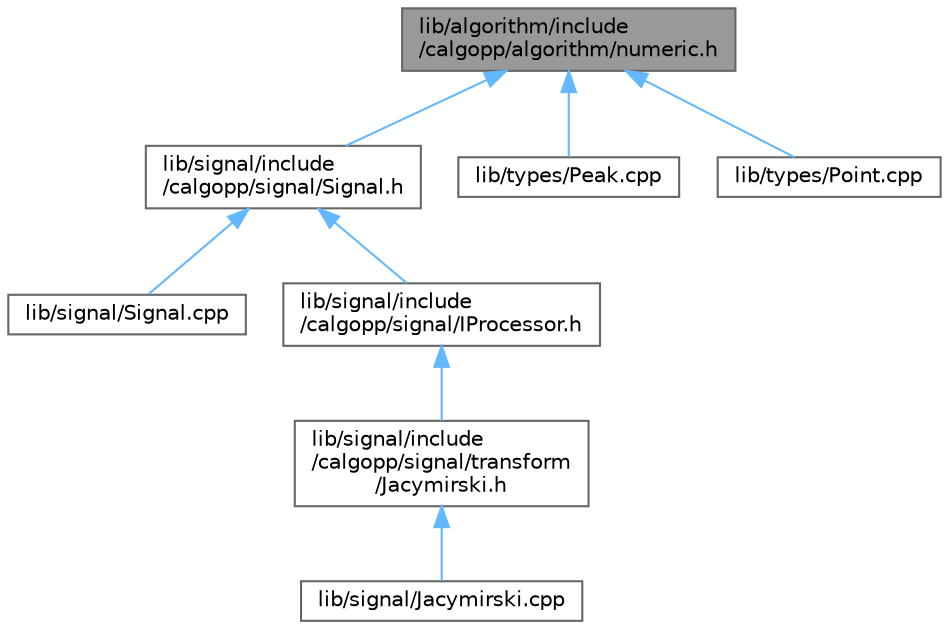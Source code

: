 digraph "lib/algorithm/include/calgopp/algorithm/numeric.h"
{
 // LATEX_PDF_SIZE
  bgcolor="transparent";
  edge [fontname=Helvetica,fontsize=10,labelfontname=Helvetica,labelfontsize=10];
  node [fontname=Helvetica,fontsize=10,shape=box,height=0.2,width=0.4];
  Node1 [label="lib/algorithm/include\l/calgopp/algorithm/numeric.h",height=0.2,width=0.4,color="gray40", fillcolor="grey60", style="filled", fontcolor="black",tooltip=" "];
  Node1 -> Node2 [dir="back",color="steelblue1",style="solid"];
  Node2 [label="lib/signal/include\l/calgopp/signal/Signal.h",height=0.2,width=0.4,color="grey40", fillcolor="white", style="filled",URL="$Signal_8h.html",tooltip=" "];
  Node2 -> Node3 [dir="back",color="steelblue1",style="solid"];
  Node3 [label="lib/signal/Signal.cpp",height=0.2,width=0.4,color="grey40", fillcolor="white", style="filled",URL="$Signal_8cpp.html",tooltip=" "];
  Node2 -> Node4 [dir="back",color="steelblue1",style="solid"];
  Node4 [label="lib/signal/include\l/calgopp/signal/IProcessor.h",height=0.2,width=0.4,color="grey40", fillcolor="white", style="filled",URL="$IProcessor_8h.html",tooltip=" "];
  Node4 -> Node5 [dir="back",color="steelblue1",style="solid"];
  Node5 [label="lib/signal/include\l/calgopp/signal/transform\l/Jacymirski.h",height=0.2,width=0.4,color="grey40", fillcolor="white", style="filled",URL="$Jacymirski_8h.html",tooltip=" "];
  Node5 -> Node6 [dir="back",color="steelblue1",style="solid"];
  Node6 [label="lib/signal/Jacymirski.cpp",height=0.2,width=0.4,color="grey40", fillcolor="white", style="filled",URL="$Jacymirski_8cpp.html",tooltip=" "];
  Node1 -> Node7 [dir="back",color="steelblue1",style="solid"];
  Node7 [label="lib/types/Peak.cpp",height=0.2,width=0.4,color="grey40", fillcolor="white", style="filled",URL="$Peak_8cpp.html",tooltip=" "];
  Node1 -> Node8 [dir="back",color="steelblue1",style="solid"];
  Node8 [label="lib/types/Point.cpp",height=0.2,width=0.4,color="grey40", fillcolor="white", style="filled",URL="$Point_8cpp.html",tooltip=" "];
}
